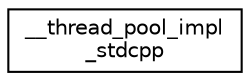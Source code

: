 digraph "Graphical Class Hierarchy"
{
  edge [fontname="Helvetica",fontsize="10",labelfontname="Helvetica",labelfontsize="10"];
  node [fontname="Helvetica",fontsize="10",shape=record];
  rankdir="LR";
  Node1 [label="__thread_pool_impl\l_stdcpp",height=0.2,width=0.4,color="black", fillcolor="white", style="filled",URL="$class____thread__pool__impl__stdcpp.xhtml"];
}
